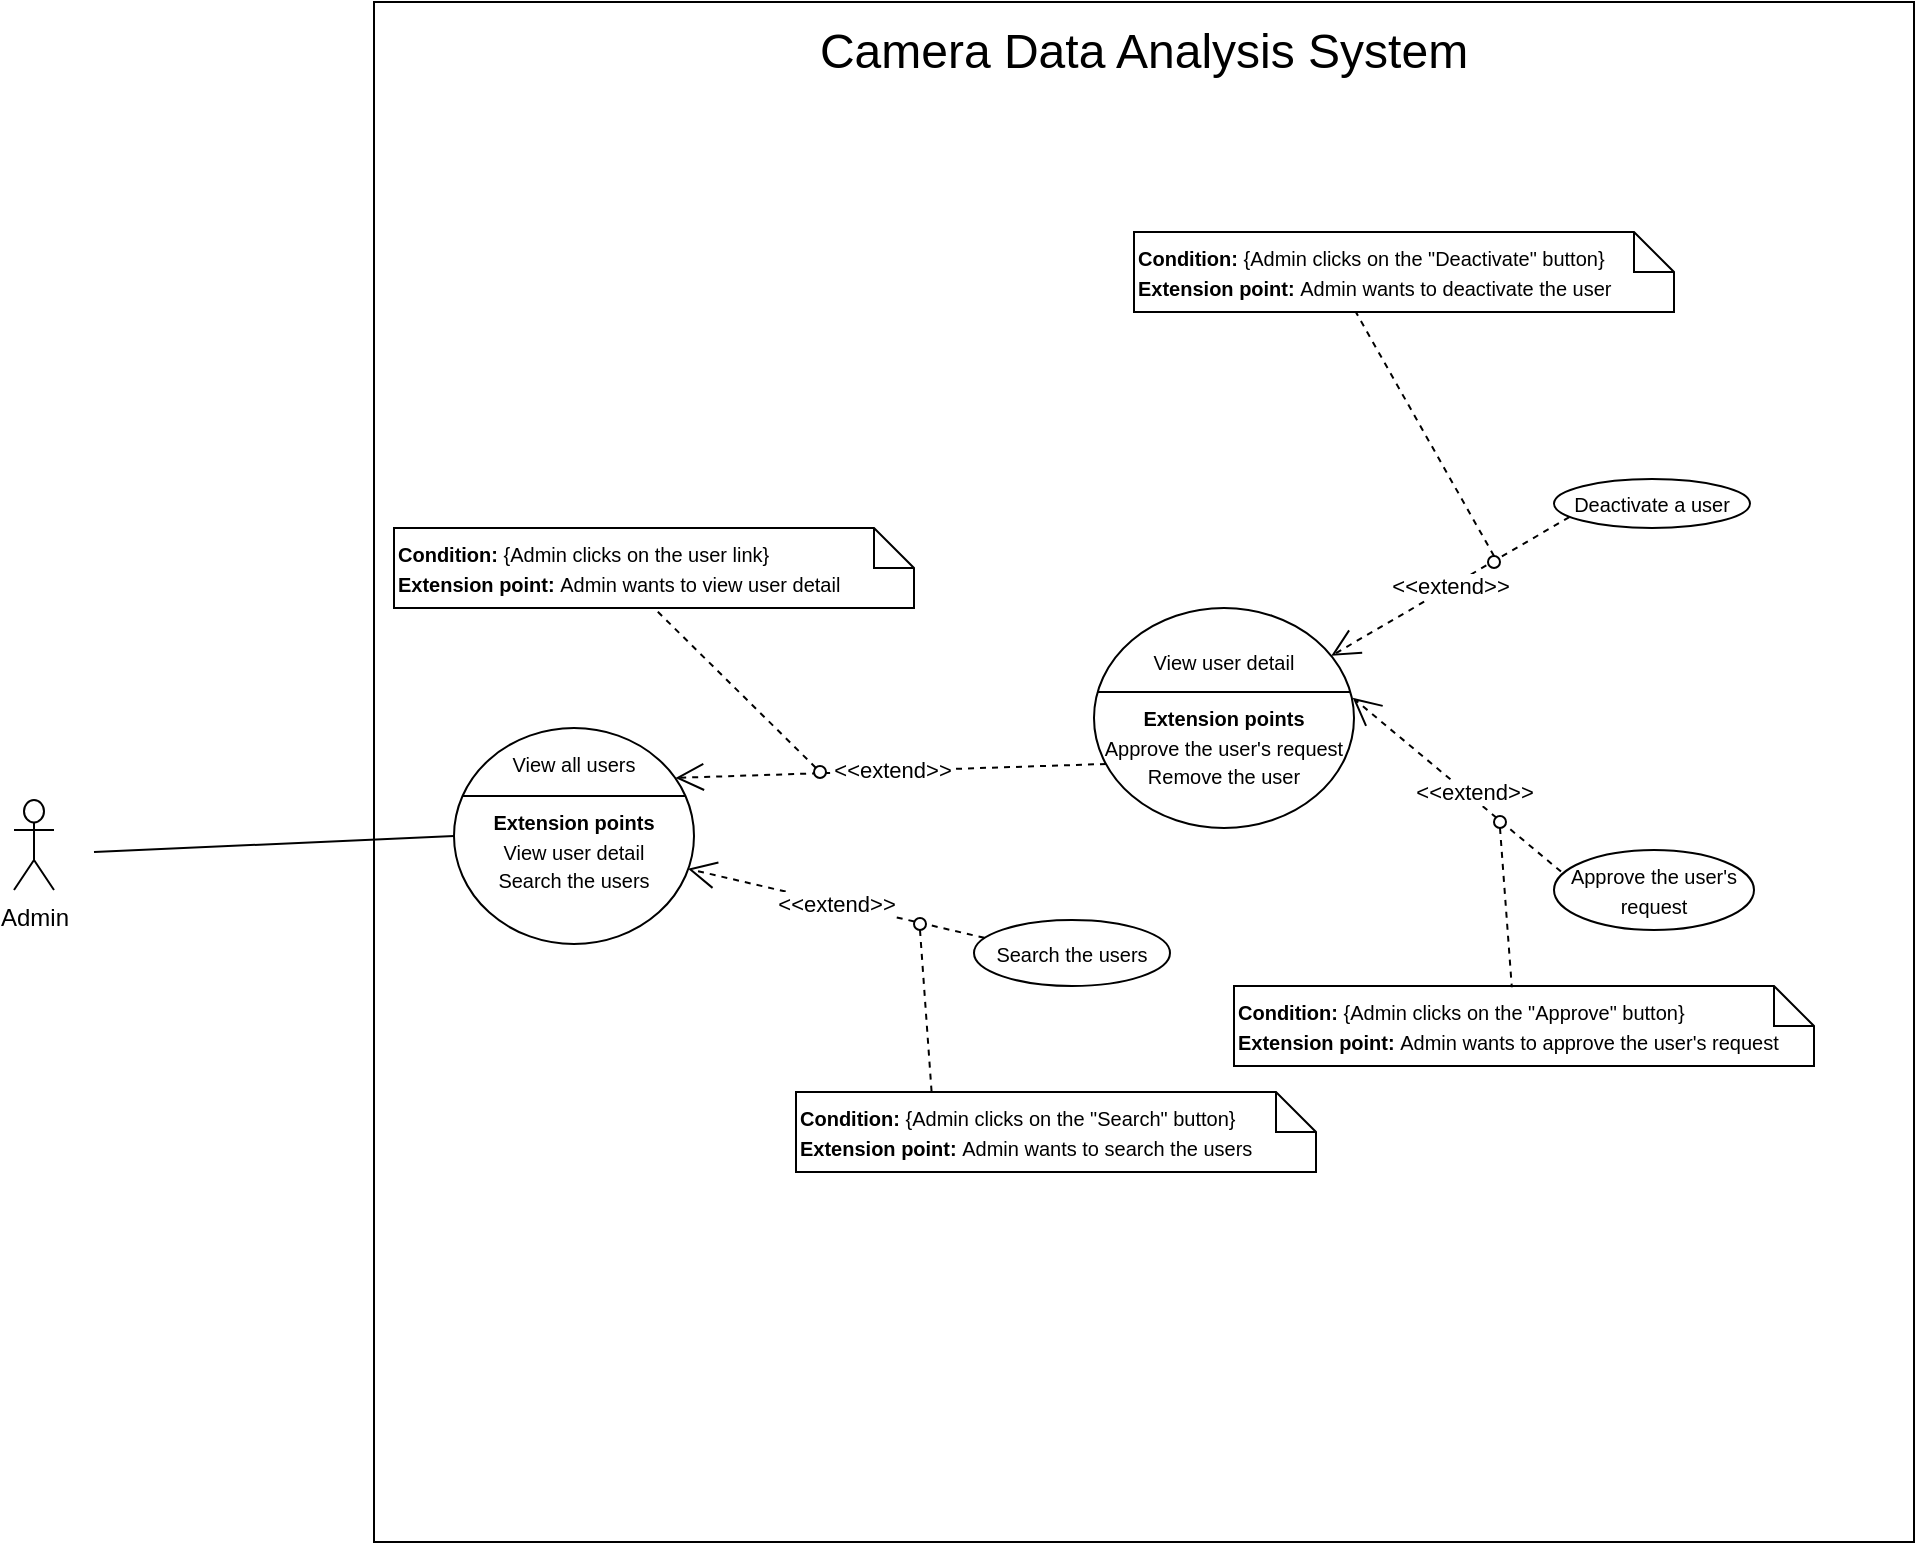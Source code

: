 <mxfile version="14.4.3" type="device"><diagram id="6UJ6OiUAnsXP5WU5iYvn" name="Page-1"><mxGraphModel dx="1351" dy="879" grid="1" gridSize="10" guides="1" tooltips="1" connect="1" arrows="1" fold="1" page="1" pageScale="1" pageWidth="850" pageHeight="1100" math="0" shadow="0"><root><mxCell id="0"/><mxCell id="1" parent="0"/><mxCell id="INBuplyQTcS28SzZKjMm-2" value="" style="whiteSpace=wrap;html=1;aspect=fixed;" parent="1" vertex="1"><mxGeometry x="300" y="295" width="770" height="770" as="geometry"/></mxCell><mxCell id="INBuplyQTcS28SzZKjMm-4" value="&lt;font style=&quot;font-size: 24px&quot;&gt;Camera Data Analysis System&lt;/font&gt;" style="text;html=1;strokeColor=none;fillColor=none;align=center;verticalAlign=middle;whiteSpace=wrap;rounded=0;" parent="1" vertex="1"><mxGeometry x="520" y="310" width="330" height="20" as="geometry"/></mxCell><mxCell id="INBuplyQTcS28SzZKjMm-323" value="Admin" style="shape=umlActor;verticalLabelPosition=bottom;verticalAlign=top;html=1;outlineConnect=0;" parent="1" vertex="1"><mxGeometry x="120" y="694" width="20" height="45" as="geometry"/></mxCell><mxCell id="INBuplyQTcS28SzZKjMm-329" value="&lt;font style=&quot;font-size: 10px&quot;&gt;View all users&lt;br&gt;&lt;br&gt;&lt;b&gt;Extension points&lt;/b&gt;&lt;br&gt;View user&amp;nbsp;detail&lt;br&gt;Search the users&lt;br&gt;&lt;br&gt;&lt;/font&gt;" style="ellipse;whiteSpace=wrap;html=1;" parent="1" vertex="1"><mxGeometry x="340" y="658" width="120" height="108" as="geometry"/></mxCell><mxCell id="INBuplyQTcS28SzZKjMm-330" value="&lt;font style=&quot;font-size: 10px&quot;&gt;View user detail&lt;br&gt;&lt;br&gt;&lt;b&gt;Extension points&lt;/b&gt;&lt;br&gt;Approve the user's request&lt;br&gt;Remove the user&lt;br&gt;&lt;/font&gt;" style="ellipse;whiteSpace=wrap;html=1;" parent="1" vertex="1"><mxGeometry x="660" y="598" width="130" height="110" as="geometry"/></mxCell><mxCell id="INBuplyQTcS28SzZKjMm-331" value="&amp;lt;&amp;lt;extend&amp;gt;&amp;gt;" style="endArrow=open;endSize=12;dashed=1;html=1;entryX=0.923;entryY=0.231;entryDx=0;entryDy=0;entryPerimeter=0;exitX=0.046;exitY=0.709;exitDx=0;exitDy=0;exitPerimeter=0;" parent="1" source="INBuplyQTcS28SzZKjMm-330" target="INBuplyQTcS28SzZKjMm-329" edge="1"><mxGeometry width="160" relative="1" as="geometry"><mxPoint x="1382" y="822" as="sourcePoint"/><mxPoint x="1310" y="859" as="targetPoint"/></mxGeometry></mxCell><mxCell id="INBuplyQTcS28SzZKjMm-332" value="&lt;font style=&quot;font-size: 10px&quot;&gt;&lt;b&gt;Condition: &lt;/b&gt;{Admin&amp;nbsp;clicks on the&amp;nbsp;&lt;span style=&quot;text-align: center&quot;&gt;user&lt;/span&gt;&amp;nbsp;link}&lt;br&gt;&lt;b&gt;Extension point:&amp;nbsp;&lt;/b&gt;Admin&amp;nbsp;wants to view&amp;nbsp;&lt;span style=&quot;text-align: center&quot;&gt;user&lt;/span&gt;&amp;nbsp;detail&lt;/font&gt;" style="shape=note;size=20;whiteSpace=wrap;html=1;align=left;" parent="1" vertex="1"><mxGeometry x="310" y="558" width="260" height="40" as="geometry"/></mxCell><mxCell id="INBuplyQTcS28SzZKjMm-333" value="" style="endArrow=none;dashed=1;html=1;entryX=0.5;entryY=1;entryDx=0;entryDy=0;entryPerimeter=0;exitX=0;exitY=0;exitDx=0;exitDy=0;" parent="1" source="INBuplyQTcS28SzZKjMm-334" target="INBuplyQTcS28SzZKjMm-332" edge="1"><mxGeometry width="50" height="50" relative="1" as="geometry"><mxPoint x="1075" y="922" as="sourcePoint"/><mxPoint x="1125" y="872" as="targetPoint"/></mxGeometry></mxCell><mxCell id="INBuplyQTcS28SzZKjMm-334" value="" style="ellipse;whiteSpace=wrap;html=1;aspect=fixed;" parent="1" vertex="1"><mxGeometry x="520" y="677" width="6" height="6" as="geometry"/></mxCell><mxCell id="INBuplyQTcS28SzZKjMm-335" value="&lt;span style=&quot;font-size: 10px&quot;&gt;Approve the user's request&lt;/span&gt;" style="ellipse;whiteSpace=wrap;html=1;fillColor=#ffffff;gradientColor=none;" parent="1" vertex="1"><mxGeometry x="890" y="719" width="100" height="40" as="geometry"/></mxCell><mxCell id="INBuplyQTcS28SzZKjMm-336" value="&lt;span style=&quot;font-size: 10px&quot;&gt;Deactivate a user&lt;/span&gt;" style="ellipse;whiteSpace=wrap;html=1;fillColor=#ffffff;gradientColor=none;" parent="1" vertex="1"><mxGeometry x="890" y="533.5" width="98" height="24.5" as="geometry"/></mxCell><mxCell id="INBuplyQTcS28SzZKjMm-337" value="&lt;span style=&quot;font-size: 10px&quot;&gt;Search the users&lt;/span&gt;" style="ellipse;whiteSpace=wrap;html=1;fillColor=#ffffff;gradientColor=none;" parent="1" vertex="1"><mxGeometry x="600" y="754" width="98" height="33" as="geometry"/></mxCell><mxCell id="INBuplyQTcS28SzZKjMm-338" value="&amp;lt;&amp;lt;extend&amp;gt;&amp;gt;" style="endArrow=open;endSize=12;dashed=1;html=1;entryX=0.975;entryY=0.652;entryDx=0;entryDy=0;entryPerimeter=0;exitX=0.053;exitY=0.27;exitDx=0;exitDy=0;exitPerimeter=0;" parent="1" target="INBuplyQTcS28SzZKjMm-329" edge="1" source="INBuplyQTcS28SzZKjMm-337"><mxGeometry width="160" relative="1" as="geometry"><mxPoint x="700" y="770" as="sourcePoint"/><mxPoint x="1029.078" y="1030.425" as="targetPoint"/></mxGeometry></mxCell><mxCell id="INBuplyQTcS28SzZKjMm-339" value="&amp;lt;&amp;lt;extend&amp;gt;&amp;gt;" style="endArrow=open;endSize=12;dashed=1;html=1;entryX=0.995;entryY=0.408;entryDx=0;entryDy=0;entryPerimeter=0;exitX=0.035;exitY=0.27;exitDx=0;exitDy=0;exitPerimeter=0;" parent="1" source="INBuplyQTcS28SzZKjMm-335" target="INBuplyQTcS28SzZKjMm-330" edge="1"><mxGeometry x="-0.132" y="-3" width="160" relative="1" as="geometry"><mxPoint x="910" y="643" as="sourcePoint"/><mxPoint x="1285" y="851" as="targetPoint"/><mxPoint as="offset"/></mxGeometry></mxCell><mxCell id="INBuplyQTcS28SzZKjMm-340" value="&amp;lt;&amp;lt;extend&amp;gt;&amp;gt;" style="endArrow=open;endSize=12;dashed=1;html=1;exitX=0.078;exitY=0.778;exitDx=0;exitDy=0;exitPerimeter=0;" parent="1" source="INBuplyQTcS28SzZKjMm-336" target="INBuplyQTcS28SzZKjMm-330" edge="1"><mxGeometry width="160" relative="1" as="geometry"><mxPoint x="1405.0" y="856" as="sourcePoint"/><mxPoint x="1273.63" y="860.636" as="targetPoint"/></mxGeometry></mxCell><mxCell id="INBuplyQTcS28SzZKjMm-341" value="&lt;font style=&quot;font-size: 10px&quot;&gt;&lt;b&gt;Condition: &lt;/b&gt;{Admin&amp;nbsp;clicks on the &quot;Approve&quot; button}&lt;br&gt;&lt;b&gt;Extension point:&amp;nbsp;&lt;/b&gt;Admin&amp;nbsp;wants to approve the&amp;nbsp;&lt;/font&gt;&lt;span style=&quot;font-size: 10px ; text-align: center&quot;&gt;user's request&lt;/span&gt;" style="shape=note;size=20;whiteSpace=wrap;html=1;align=left;" parent="1" vertex="1"><mxGeometry x="730" y="787" width="290" height="40" as="geometry"/></mxCell><mxCell id="INBuplyQTcS28SzZKjMm-342" value="" style="endArrow=none;dashed=1;html=1;entryX=0.479;entryY=0.015;entryDx=0;entryDy=0;entryPerimeter=0;exitX=0.5;exitY=1;exitDx=0;exitDy=0;" parent="1" source="INBuplyQTcS28SzZKjMm-343" target="INBuplyQTcS28SzZKjMm-341" edge="1"><mxGeometry width="50" height="50" relative="1" as="geometry"><mxPoint x="258" y="540" as="sourcePoint"/><mxPoint x="308" y="490" as="targetPoint"/></mxGeometry></mxCell><mxCell id="INBuplyQTcS28SzZKjMm-343" value="" style="ellipse;whiteSpace=wrap;html=1;aspect=fixed;" parent="1" vertex="1"><mxGeometry x="860" y="702" width="6" height="6" as="geometry"/></mxCell><mxCell id="INBuplyQTcS28SzZKjMm-344" value="&lt;font style=&quot;font-size: 10px&quot;&gt;&lt;b&gt;Condition: &lt;/b&gt;{Admin clicks on the &quot;Deactivate&quot; button}&lt;br&gt;&lt;b&gt;Extension point:&amp;nbsp;&lt;/b&gt;Admin&amp;nbsp;wants to deactivate the user&lt;/font&gt;" style="shape=note;size=20;whiteSpace=wrap;html=1;align=left;" parent="1" vertex="1"><mxGeometry x="680" y="410" width="270" height="40" as="geometry"/></mxCell><mxCell id="INBuplyQTcS28SzZKjMm-345" value="" style="endArrow=none;dashed=1;html=1;entryX=0.411;entryY=1.003;entryDx=0;entryDy=0;entryPerimeter=0;exitX=0.5;exitY=0;exitDx=0;exitDy=0;" parent="1" source="INBuplyQTcS28SzZKjMm-346" target="INBuplyQTcS28SzZKjMm-344" edge="1"><mxGeometry width="50" height="50" relative="1" as="geometry"><mxPoint x="273" y="599.5" as="sourcePoint"/><mxPoint x="323" y="549.5" as="targetPoint"/></mxGeometry></mxCell><mxCell id="INBuplyQTcS28SzZKjMm-346" value="" style="ellipse;whiteSpace=wrap;html=1;aspect=fixed;" parent="1" vertex="1"><mxGeometry x="857" y="572" width="6" height="6" as="geometry"/></mxCell><mxCell id="INBuplyQTcS28SzZKjMm-347" value="&lt;font style=&quot;font-size: 10px&quot;&gt;&lt;b&gt;Condition: &lt;/b&gt;{Admin&amp;nbsp;clicks on the &quot;Search&quot; button}&lt;br&gt;&lt;b&gt;Extension point:&amp;nbsp;&lt;/b&gt;Admin&amp;nbsp;wants to search the users&lt;/font&gt;" style="shape=note;size=20;whiteSpace=wrap;html=1;align=left;" parent="1" vertex="1"><mxGeometry x="511" y="840" width="260" height="40" as="geometry"/></mxCell><mxCell id="INBuplyQTcS28SzZKjMm-348" value="" style="endArrow=none;dashed=1;html=1;entryX=0.261;entryY=0.02;entryDx=0;entryDy=0;entryPerimeter=0;exitX=0.5;exitY=1;exitDx=0;exitDy=0;" parent="1" source="INBuplyQTcS28SzZKjMm-349" target="INBuplyQTcS28SzZKjMm-347" edge="1"><mxGeometry width="50" height="50" relative="1" as="geometry"><mxPoint x="1231" y="1090.5" as="sourcePoint"/><mxPoint x="1281" y="1040.5" as="targetPoint"/></mxGeometry></mxCell><mxCell id="INBuplyQTcS28SzZKjMm-349" value="" style="ellipse;whiteSpace=wrap;html=1;aspect=fixed;" parent="1" vertex="1"><mxGeometry x="570" y="753" width="6" height="6" as="geometry"/></mxCell><mxCell id="INBuplyQTcS28SzZKjMm-351" value="" style="line;strokeWidth=1;fillColor=none;align=left;verticalAlign=middle;spacingTop=-1;spacingLeft=3;spacingRight=3;rotatable=0;labelPosition=right;points=[];portConstraint=eastwest;" parent="1" vertex="1"><mxGeometry x="662" y="636" width="126" height="8" as="geometry"/></mxCell><mxCell id="INBuplyQTcS28SzZKjMm-352" value="" style="line;strokeWidth=1;fillColor=none;align=left;verticalAlign=middle;spacingTop=-1;spacingLeft=3;spacingRight=3;rotatable=0;labelPosition=right;points=[];portConstraint=eastwest;" parent="1" vertex="1"><mxGeometry x="344" y="688" width="112" height="8" as="geometry"/></mxCell><mxCell id="INBuplyQTcS28SzZKjMm-353" value="" style="endArrow=none;html=1;rounded=0;exitX=0;exitY=0.5;exitDx=0;exitDy=0;" parent="1" source="INBuplyQTcS28SzZKjMm-329" edge="1"><mxGeometry relative="1" as="geometry"><mxPoint x="920" y="621.31" as="sourcePoint"/><mxPoint x="160" y="720" as="targetPoint"/></mxGeometry></mxCell></root></mxGraphModel></diagram></mxfile>
